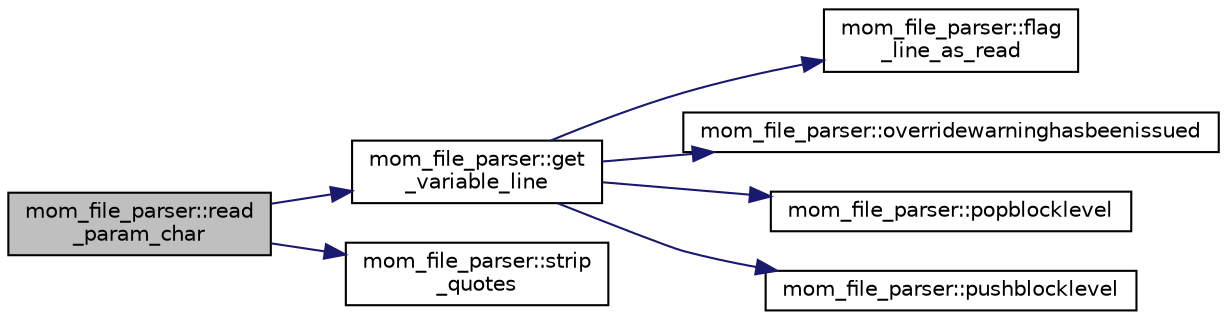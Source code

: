 digraph "mom_file_parser::read_param_char"
{
 // INTERACTIVE_SVG=YES
 // LATEX_PDF_SIZE
  edge [fontname="Helvetica",fontsize="10",labelfontname="Helvetica",labelfontsize="10"];
  node [fontname="Helvetica",fontsize="10",shape=record];
  rankdir="LR";
  Node1 [label="mom_file_parser::read\l_param_char",height=0.2,width=0.4,color="black", fillcolor="grey75", style="filled", fontcolor="black",tooltip="This subroutine reads the value of a character string model parameter from a parameter file."];
  Node1 -> Node2 [color="midnightblue",fontsize="10",style="solid",fontname="Helvetica"];
  Node2 [label="mom_file_parser::get\l_variable_line",height=0.2,width=0.4,color="black", fillcolor="white", style="filled",URL="$namespacemom__file__parser.html#af883df6020543889b25986d6ee9701f7",tooltip="This subtoutine extracts the contents of lines in the param_file_type that refer to a named parameter..."];
  Node2 -> Node3 [color="midnightblue",fontsize="10",style="solid",fontname="Helvetica"];
  Node3 [label="mom_file_parser::flag\l_line_as_read",height=0.2,width=0.4,color="black", fillcolor="white", style="filled",URL="$namespacemom__file__parser.html#a7803aabff129cc7f56d4516bc24613f0",tooltip="Record that a line has been used to set a parameter."];
  Node2 -> Node4 [color="midnightblue",fontsize="10",style="solid",fontname="Helvetica"];
  Node4 [label="mom_file_parser::overridewarninghasbeenissued",height=0.2,width=0.4,color="black", fillcolor="white", style="filled",URL="$namespacemom__file__parser.html#a0c9bb1e76b09bc09bae5402e63bd0f99",tooltip="Returns true if an override warning has been issued for the variable varName."];
  Node2 -> Node5 [color="midnightblue",fontsize="10",style="solid",fontname="Helvetica"];
  Node5 [label="mom_file_parser::popblocklevel",height=0.2,width=0.4,color="black", fillcolor="white", style="filled",URL="$namespacemom__file__parser.html#a73b11b969d303b1fc0ba5235c812fd05",tooltip="Truncates block name (shallower level of parameter block)"];
  Node2 -> Node6 [color="midnightblue",fontsize="10",style="solid",fontname="Helvetica"];
  Node6 [label="mom_file_parser::pushblocklevel",height=0.2,width=0.4,color="black", fillcolor="white", style="filled",URL="$namespacemom__file__parser.html#a58777b0faf747d59a793b4e238919dc6",tooltip="Extends block name (deeper level of parameter block)"];
  Node1 -> Node7 [color="midnightblue",fontsize="10",style="solid",fontname="Helvetica"];
  Node7 [label="mom_file_parser::strip\l_quotes",height=0.2,width=0.4,color="black", fillcolor="white", style="filled",URL="$namespacemom__file__parser.html#a416b4a2a5b52f526ad1815f3e5a4739e",tooltip="This function removes single and double quotes from a character string."];
}
